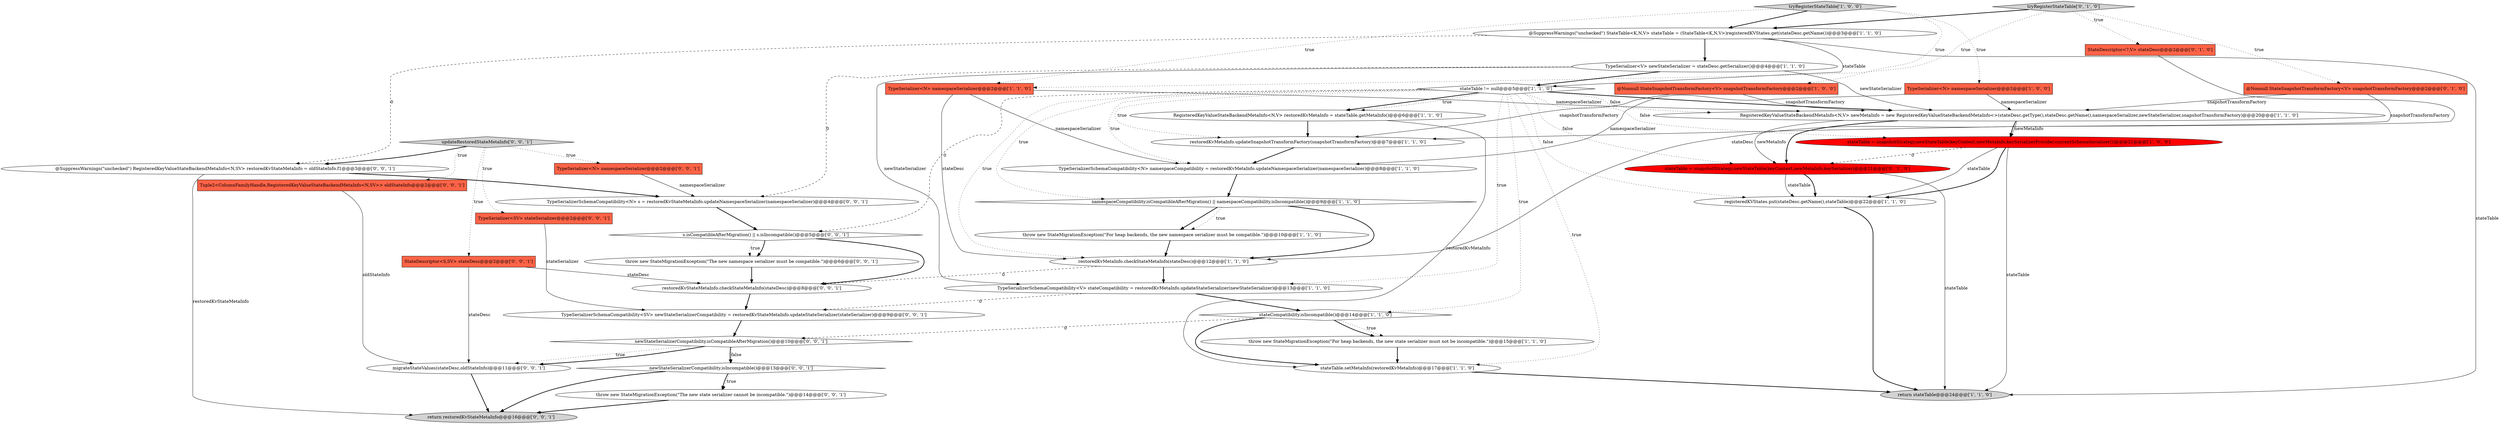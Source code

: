 digraph {
17 [style = filled, label = "TypeSerializerSchemaCompatibility<N> namespaceCompatibility = restoredKvMetaInfo.updateNamespaceSerializer(namespaceSerializer)@@@8@@@['1', '1', '0']", fillcolor = white, shape = ellipse image = "AAA0AAABBB1BBB"];
35 [style = filled, label = "TypeSerializerSchemaCompatibility<SV> newStateSerializerCompatibility = restoredKvStateMetaInfo.updateStateSerializer(stateSerializer)@@@9@@@['0', '0', '1']", fillcolor = white, shape = ellipse image = "AAA0AAABBB3BBB"];
26 [style = filled, label = "@SuppressWarnings(\"unchecked\") RegisteredKeyValueStateBackendMetaInfo<N,SV> restoredKvStateMetaInfo = oldStateInfo.f1@@@3@@@['0', '0', '1']", fillcolor = white, shape = ellipse image = "AAA0AAABBB3BBB"];
14 [style = filled, label = "restoredKvMetaInfo.checkStateMetaInfo(stateDesc)@@@12@@@['1', '1', '0']", fillcolor = white, shape = ellipse image = "AAA0AAABBB1BBB"];
0 [style = filled, label = "@SuppressWarnings(\"unchecked\") StateTable<K,N,V> stateTable = (StateTable<K,N,V>)registeredKVStates.get(stateDesc.getName())@@@3@@@['1', '1', '0']", fillcolor = white, shape = ellipse image = "AAA0AAABBB1BBB"];
12 [style = filled, label = "@Nonnull StateSnapshotTransformFactory<V> snapshotTransformFactory@@@2@@@['1', '0', '0']", fillcolor = tomato, shape = box image = "AAA0AAABBB1BBB"];
8 [style = filled, label = "throw new StateMigrationException(\"For heap backends, the new namespace serializer must be compatible.\")@@@10@@@['1', '1', '0']", fillcolor = white, shape = ellipse image = "AAA0AAABBB1BBB"];
29 [style = filled, label = "migrateStateValues(stateDesc,oldStateInfo)@@@11@@@['0', '0', '1']", fillcolor = white, shape = ellipse image = "AAA0AAABBB3BBB"];
22 [style = filled, label = "tryRegisterStateTable['0', '1', '0']", fillcolor = lightgray, shape = diamond image = "AAA0AAABBB2BBB"];
38 [style = filled, label = "Tuple2<ColumnFamilyHandle,RegisteredKeyValueStateBackendMetaInfo<N,SV>> oldStateInfo@@@2@@@['0', '0', '1']", fillcolor = tomato, shape = box image = "AAA0AAABBB3BBB"];
36 [style = filled, label = "StateDescriptor<S,SV> stateDesc@@@2@@@['0', '0', '1']", fillcolor = tomato, shape = box image = "AAA0AAABBB3BBB"];
28 [style = filled, label = "throw new StateMigrationException(\"The new namespace serializer must be compatible.\")@@@6@@@['0', '0', '1']", fillcolor = white, shape = ellipse image = "AAA0AAABBB3BBB"];
13 [style = filled, label = "RegisteredKeyValueStateBackendMetaInfo<N,V> newMetaInfo = new RegisteredKeyValueStateBackendMetaInfo<>(stateDesc.getType(),stateDesc.getName(),namespaceSerializer,newStateSerializer,snapshotTransformFactory)@@@20@@@['1', '1', '0']", fillcolor = white, shape = ellipse image = "AAA0AAABBB1BBB"];
11 [style = filled, label = "TypeSerializer<N> namespaceSerializer@@@2@@@['1', '0', '0']", fillcolor = tomato, shape = box image = "AAA0AAABBB1BBB"];
39 [style = filled, label = "TypeSerializer<N> namespaceSerializer@@@2@@@['0', '0', '1']", fillcolor = tomato, shape = box image = "AAA0AAABBB3BBB"];
15 [style = filled, label = "restoredKvMetaInfo.updateSnapshotTransformFactory(snapshotTransformFactory)@@@7@@@['1', '1', '0']", fillcolor = white, shape = ellipse image = "AAA0AAABBB1BBB"];
9 [style = filled, label = "stateCompatibility.isIncompatible()@@@14@@@['1', '1', '0']", fillcolor = white, shape = diamond image = "AAA0AAABBB1BBB"];
24 [style = filled, label = "stateTable = snapshotStrategy.newStateTable(keyContext,newMetaInfo,keySerializer)@@@21@@@['0', '1', '0']", fillcolor = red, shape = ellipse image = "AAA1AAABBB2BBB"];
19 [style = filled, label = "stateTable.setMetaInfo(restoredKvMetaInfo)@@@17@@@['1', '1', '0']", fillcolor = white, shape = ellipse image = "AAA0AAABBB1BBB"];
37 [style = filled, label = "s.isCompatibleAfterMigration() || s.isIncompatible()@@@5@@@['0', '0', '1']", fillcolor = white, shape = diamond image = "AAA0AAABBB3BBB"];
1 [style = filled, label = "TypeSerializerSchemaCompatibility<V> stateCompatibility = restoredKvMetaInfo.updateStateSerializer(newStateSerializer)@@@13@@@['1', '1', '0']", fillcolor = white, shape = ellipse image = "AAA0AAABBB1BBB"];
31 [style = filled, label = "return restoredKvStateMetaInfo@@@16@@@['0', '0', '1']", fillcolor = lightgray, shape = ellipse image = "AAA0AAABBB3BBB"];
20 [style = filled, label = "TypeSerializer<N> namespaceSerializer@@@2@@@['1', '1', '0']", fillcolor = tomato, shape = box image = "AAA0AAABBB1BBB"];
34 [style = filled, label = "TypeSerializerSchemaCompatibility<N> s = restoredKvStateMetaInfo.updateNamespaceSerializer(namespaceSerializer)@@@4@@@['0', '0', '1']", fillcolor = white, shape = ellipse image = "AAA0AAABBB3BBB"];
16 [style = filled, label = "throw new StateMigrationException(\"For heap backends, the new state serializer must not be incompatible.\")@@@15@@@['1', '1', '0']", fillcolor = white, shape = ellipse image = "AAA0AAABBB1BBB"];
33 [style = filled, label = "TypeSerializer<SV> stateSerializer@@@2@@@['0', '0', '1']", fillcolor = tomato, shape = box image = "AAA0AAABBB3BBB"];
23 [style = filled, label = "StateDescriptor<?,V> stateDesc@@@2@@@['0', '1', '0']", fillcolor = tomato, shape = box image = "AAA0AAABBB2BBB"];
32 [style = filled, label = "updateRestoredStateMetaInfo['0', '0', '1']", fillcolor = lightgray, shape = diamond image = "AAA0AAABBB3BBB"];
4 [style = filled, label = "registeredKVStates.put(stateDesc.getName(),stateTable)@@@22@@@['1', '1', '0']", fillcolor = white, shape = ellipse image = "AAA0AAABBB1BBB"];
6 [style = filled, label = "stateTable != null@@@5@@@['1', '1', '0']", fillcolor = white, shape = diamond image = "AAA0AAABBB1BBB"];
30 [style = filled, label = "throw new StateMigrationException(\"The new state serializer cannot be incompatible.\")@@@14@@@['0', '0', '1']", fillcolor = white, shape = ellipse image = "AAA0AAABBB3BBB"];
25 [style = filled, label = "newStateSerializerCompatibility.isIncompatible()@@@13@@@['0', '0', '1']", fillcolor = white, shape = diamond image = "AAA0AAABBB3BBB"];
10 [style = filled, label = "stateTable = snapshotStrategy.newStateTable(keyContext,newMetaInfo,keySerializerProvider.currentSchemaSerializer())@@@21@@@['1', '0', '0']", fillcolor = red, shape = ellipse image = "AAA1AAABBB1BBB"];
5 [style = filled, label = "RegisteredKeyValueStateBackendMetaInfo<N,V> restoredKvMetaInfo = stateTable.getMetaInfo()@@@6@@@['1', '1', '0']", fillcolor = white, shape = ellipse image = "AAA0AAABBB1BBB"];
27 [style = filled, label = "newStateSerializerCompatibility.isCompatibleAfterMigration()@@@10@@@['0', '0', '1']", fillcolor = white, shape = diamond image = "AAA0AAABBB3BBB"];
40 [style = filled, label = "restoredKvStateMetaInfo.checkStateMetaInfo(stateDesc)@@@8@@@['0', '0', '1']", fillcolor = white, shape = ellipse image = "AAA0AAABBB3BBB"];
3 [style = filled, label = "namespaceCompatibility.isCompatibleAfterMigration() || namespaceCompatibility.isIncompatible()@@@9@@@['1', '1', '0']", fillcolor = white, shape = diamond image = "AAA0AAABBB1BBB"];
18 [style = filled, label = "return stateTable@@@24@@@['1', '1', '0']", fillcolor = lightgray, shape = ellipse image = "AAA0AAABBB1BBB"];
21 [style = filled, label = "@Nonnull StateSnapshotTransformFactory<V> snapshotTransformFactory@@@2@@@['0', '1', '0']", fillcolor = tomato, shape = box image = "AAA0AAABBB2BBB"];
2 [style = filled, label = "TypeSerializer<V> newStateSerializer = stateDesc.getSerializer()@@@4@@@['1', '1', '0']", fillcolor = white, shape = ellipse image = "AAA0AAABBB1BBB"];
7 [style = filled, label = "tryRegisterStateTable['1', '0', '0']", fillcolor = lightgray, shape = diamond image = "AAA0AAABBB1BBB"];
24->18 [style = solid, label="stateTable"];
6->13 [style = dotted, label="false"];
37->28 [style = bold, label=""];
36->40 [style = solid, label="stateDesc"];
2->6 [style = bold, label=""];
25->30 [style = bold, label=""];
26->34 [style = bold, label=""];
23->14 [style = solid, label="stateDesc"];
6->1 [style = dotted, label="true"];
9->27 [style = dashed, label="0"];
5->15 [style = bold, label=""];
2->1 [style = solid, label="newStateSerializer"];
5->19 [style = solid, label="restoredKvMetaInfo"];
24->4 [style = solid, label="stateTable"];
6->19 [style = dotted, label="true"];
9->16 [style = bold, label=""];
25->31 [style = bold, label=""];
20->14 [style = solid, label="stateDesc"];
15->17 [style = bold, label=""];
22->0 [style = bold, label=""];
6->3 [style = dotted, label="true"];
27->25 [style = bold, label=""];
10->24 [style = dashed, label="0"];
6->15 [style = dotted, label="true"];
10->4 [style = solid, label="stateTable"];
20->17 [style = solid, label="namespaceSerializer"];
19->18 [style = bold, label=""];
22->23 [style = dotted, label="true"];
20->13 [style = solid, label="namespaceSerializer"];
27->25 [style = dotted, label="false"];
4->18 [style = bold, label=""];
7->0 [style = bold, label=""];
32->36 [style = dotted, label="true"];
16->19 [style = bold, label=""];
6->37 [style = dashed, label="0"];
26->31 [style = solid, label="restoredKvStateMetaInfo"];
32->26 [style = bold, label=""];
7->12 [style = dotted, label="true"];
39->34 [style = solid, label="namespaceSerializer"];
6->24 [style = dotted, label="false"];
38->29 [style = solid, label="oldStateInfo"];
6->14 [style = dotted, label="true"];
22->20 [style = dotted, label="true"];
27->29 [style = dotted, label="true"];
10->18 [style = solid, label="stateTable"];
0->18 [style = solid, label="stateTable"];
27->29 [style = bold, label=""];
14->40 [style = dashed, label="0"];
22->21 [style = dotted, label="true"];
13->10 [style = bold, label=""];
40->35 [style = bold, label=""];
13->24 [style = bold, label=""];
1->35 [style = dashed, label="0"];
12->15 [style = solid, label="snapshotTransformFactory"];
8->14 [style = bold, label=""];
33->35 [style = solid, label="stateSerializer"];
0->26 [style = dashed, label="0"];
32->33 [style = dotted, label="true"];
1->9 [style = bold, label=""];
6->5 [style = bold, label=""];
12->13 [style = solid, label="snapshotTransformFactory"];
7->11 [style = dotted, label="true"];
6->9 [style = dotted, label="true"];
30->31 [style = bold, label=""];
3->8 [style = bold, label=""];
6->13 [style = bold, label=""];
11->13 [style = solid, label="namespaceSerializer"];
17->3 [style = bold, label=""];
32->38 [style = dotted, label="true"];
9->19 [style = bold, label=""];
13->10 [style = solid, label="newMetaInfo"];
6->10 [style = dotted, label="false"];
9->16 [style = dotted, label="true"];
13->24 [style = solid, label="newMetaInfo"];
6->4 [style = dotted, label="false"];
35->27 [style = bold, label=""];
28->40 [style = bold, label=""];
32->39 [style = dotted, label="true"];
29->31 [style = bold, label=""];
0->2 [style = bold, label=""];
3->14 [style = bold, label=""];
0->6 [style = solid, label="stateTable"];
36->29 [style = solid, label="stateDesc"];
6->17 [style = dotted, label="true"];
14->1 [style = bold, label=""];
7->20 [style = dotted, label="true"];
2->13 [style = solid, label="newStateSerializer"];
24->4 [style = bold, label=""];
34->37 [style = bold, label=""];
21->15 [style = solid, label="snapshotTransformFactory"];
2->34 [style = dashed, label="0"];
10->4 [style = bold, label=""];
21->13 [style = solid, label="snapshotTransformFactory"];
37->28 [style = dotted, label="true"];
11->17 [style = solid, label="namespaceSerializer"];
3->8 [style = dotted, label="true"];
25->30 [style = dotted, label="true"];
37->40 [style = bold, label=""];
6->5 [style = dotted, label="true"];
}
